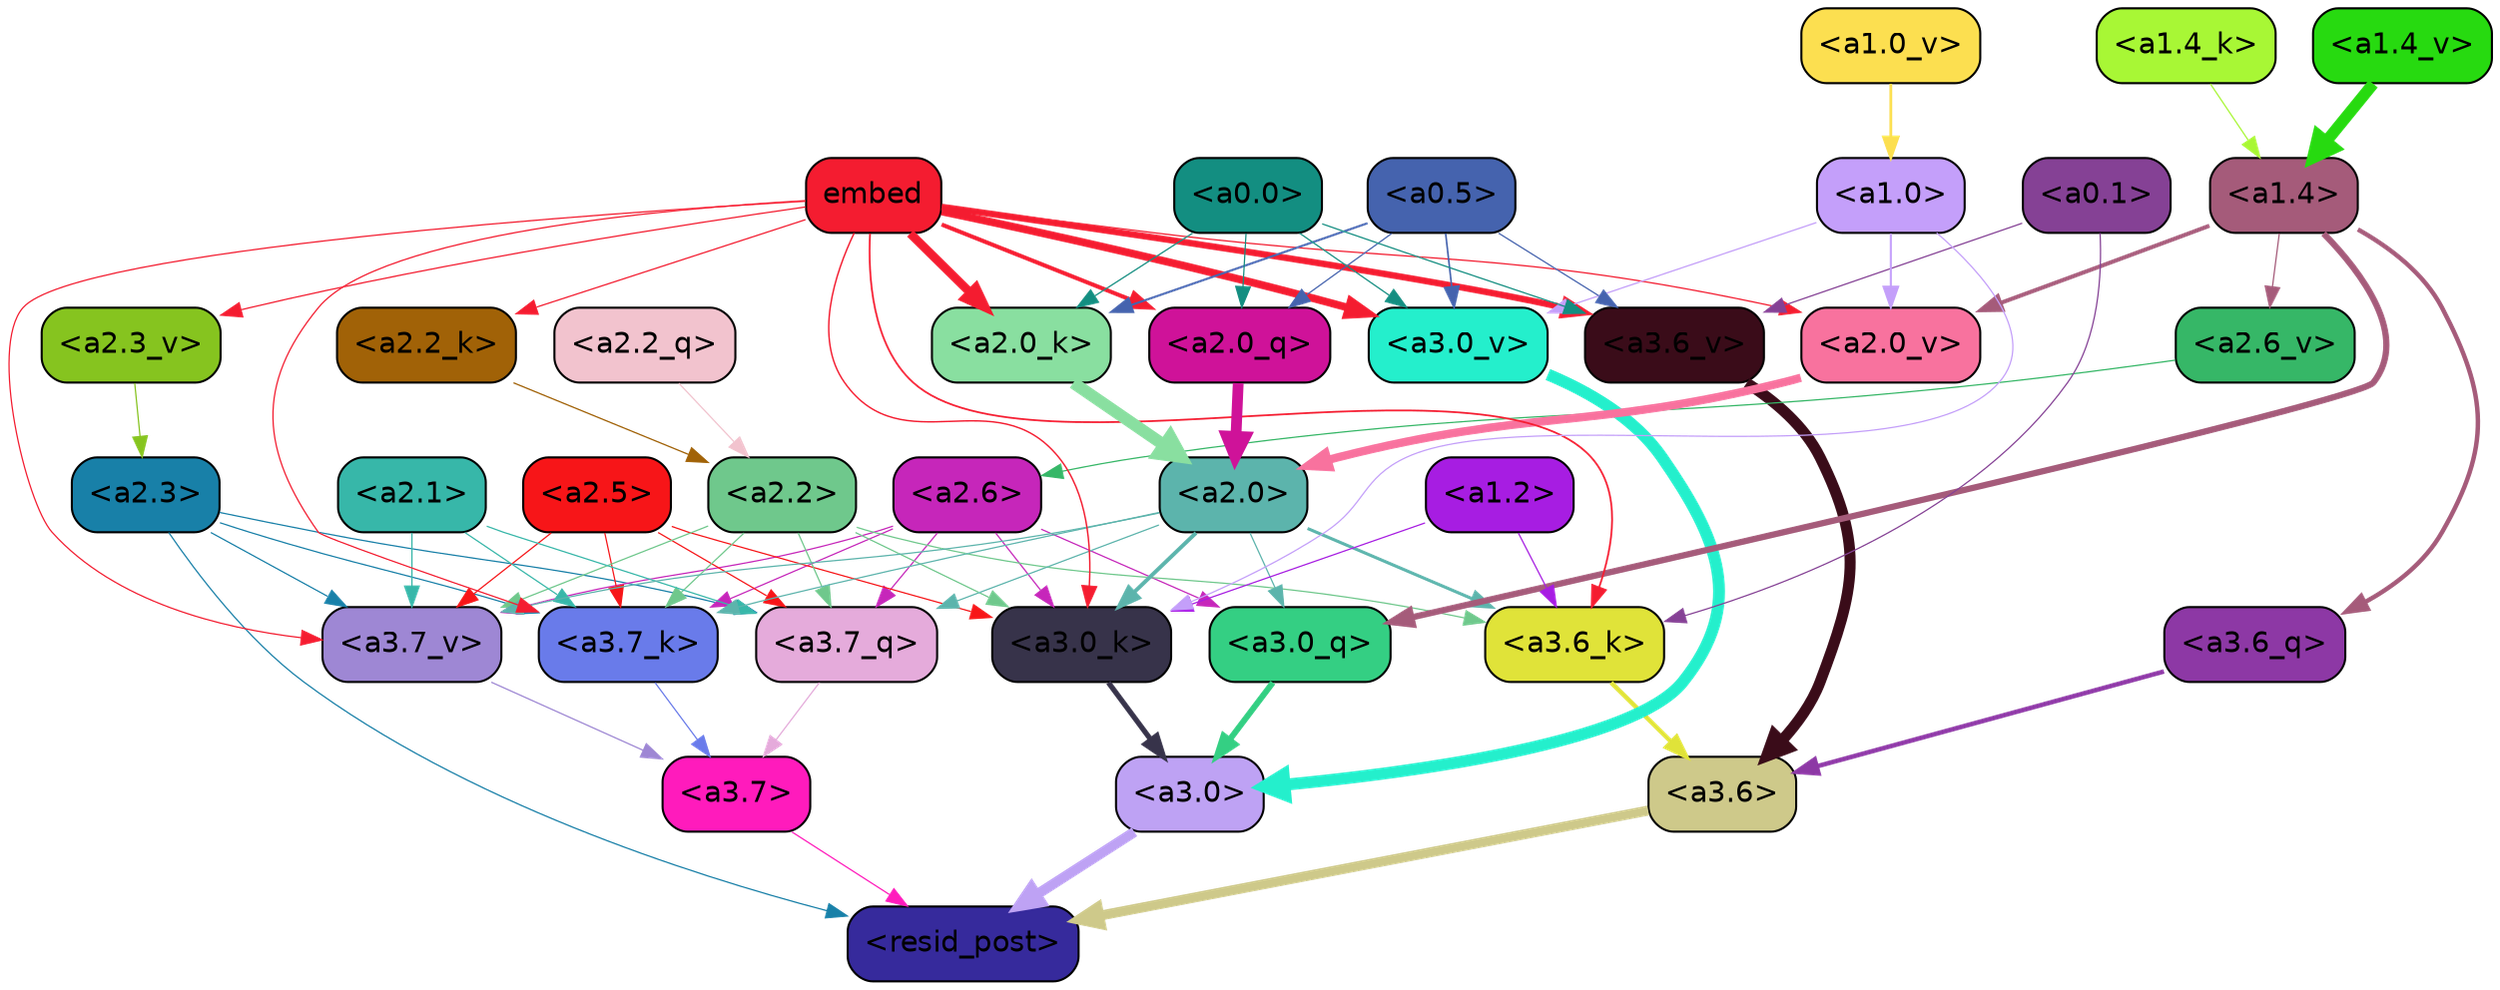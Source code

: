 strict digraph "" {
	graph [bgcolor=transparent,
		layout=dot,
		overlap=false,
		splines=true
	];
	"<a3.7>"	[color=black,
		fillcolor="#ff1bbc",
		fontname=Helvetica,
		shape=box,
		style="filled, rounded"];
	"<resid_post>"	[color=black,
		fillcolor="#362a9c",
		fontname=Helvetica,
		shape=box,
		style="filled, rounded"];
	"<a3.7>" -> "<resid_post>"	[color="#ff1bbc",
		penwidth=0.6];
	"<a3.6>"	[color=black,
		fillcolor="#cec98a",
		fontname=Helvetica,
		shape=box,
		style="filled, rounded"];
	"<a3.6>" -> "<resid_post>"	[color="#cec98a",
		penwidth=4.7534414529800415];
	"<a3.0>"	[color=black,
		fillcolor="#bea2f4",
		fontname=Helvetica,
		shape=box,
		style="filled, rounded"];
	"<a3.0>" -> "<resid_post>"	[color="#bea2f4",
		penwidth=4.898576855659485];
	"<a2.3>"	[color=black,
		fillcolor="#1880a8",
		fontname=Helvetica,
		shape=box,
		style="filled, rounded"];
	"<a2.3>" -> "<resid_post>"	[color="#1880a8",
		penwidth=0.6];
	"<a3.7_q>"	[color=black,
		fillcolor="#e5abdb",
		fontname=Helvetica,
		shape=box,
		style="filled, rounded"];
	"<a2.3>" -> "<a3.7_q>"	[color="#1880a8",
		penwidth=0.6];
	"<a3.7_k>"	[color=black,
		fillcolor="#697bea",
		fontname=Helvetica,
		shape=box,
		style="filled, rounded"];
	"<a2.3>" -> "<a3.7_k>"	[color="#1880a8",
		penwidth=0.6];
	"<a3.7_v>"	[color=black,
		fillcolor="#9e87d4",
		fontname=Helvetica,
		shape=box,
		style="filled, rounded"];
	"<a2.3>" -> "<a3.7_v>"	[color="#1880a8",
		penwidth=0.6];
	"<a3.7_q>" -> "<a3.7>"	[color="#e5abdb",
		penwidth=0.6];
	"<a3.6_q>"	[color=black,
		fillcolor="#8d38a5",
		fontname=Helvetica,
		shape=box,
		style="filled, rounded"];
	"<a3.6_q>" -> "<a3.6>"	[color="#8d38a5",
		penwidth=2.160832464694977];
	"<a3.0_q>"	[color=black,
		fillcolor="#34cf83",
		fontname=Helvetica,
		shape=box,
		style="filled, rounded"];
	"<a3.0_q>" -> "<a3.0>"	[color="#34cf83",
		penwidth=2.870753765106201];
	"<a3.7_k>" -> "<a3.7>"	[color="#697bea",
		penwidth=0.6];
	"<a3.6_k>"	[color=black,
		fillcolor="#e0e339",
		fontname=Helvetica,
		shape=box,
		style="filled, rounded"];
	"<a3.6_k>" -> "<a3.6>"	[color="#e0e339",
		penwidth=2.13908451795578];
	"<a3.0_k>"	[color=black,
		fillcolor="#37334a",
		fontname=Helvetica,
		shape=box,
		style="filled, rounded"];
	"<a3.0_k>" -> "<a3.0>"	[color="#37334a",
		penwidth=2.520303964614868];
	"<a3.7_v>" -> "<a3.7>"	[color="#9e87d4",
		penwidth=0.6];
	"<a3.6_v>"	[color=black,
		fillcolor="#3a0c19",
		fontname=Helvetica,
		shape=box,
		style="filled, rounded"];
	"<a3.6_v>" -> "<a3.6>"	[color="#3a0c19",
		penwidth=5.297133803367615];
	"<a3.0_v>"	[color=black,
		fillcolor="#24efcc",
		fontname=Helvetica,
		shape=box,
		style="filled, rounded"];
	"<a3.0_v>" -> "<a3.0>"	[color="#24efcc",
		penwidth=5.680712580680847];
	"<a2.6>"	[color=black,
		fillcolor="#c626ba",
		fontname=Helvetica,
		shape=box,
		style="filled, rounded"];
	"<a2.6>" -> "<a3.7_q>"	[color="#c626ba",
		penwidth=0.6];
	"<a2.6>" -> "<a3.0_q>"	[color="#c626ba",
		penwidth=0.6];
	"<a2.6>" -> "<a3.7_k>"	[color="#c626ba",
		penwidth=0.6];
	"<a2.6>" -> "<a3.0_k>"	[color="#c626ba",
		penwidth=0.6];
	"<a2.6>" -> "<a3.7_v>"	[color="#c626ba",
		penwidth=0.6];
	"<a2.5>"	[color=black,
		fillcolor="#f71518",
		fontname=Helvetica,
		shape=box,
		style="filled, rounded"];
	"<a2.5>" -> "<a3.7_q>"	[color="#f71518",
		penwidth=0.6];
	"<a2.5>" -> "<a3.7_k>"	[color="#f71518",
		penwidth=0.6];
	"<a2.5>" -> "<a3.0_k>"	[color="#f71518",
		penwidth=0.6];
	"<a2.5>" -> "<a3.7_v>"	[color="#f71518",
		penwidth=0.6];
	"<a2.2>"	[color=black,
		fillcolor="#6fc88c",
		fontname=Helvetica,
		shape=box,
		style="filled, rounded"];
	"<a2.2>" -> "<a3.7_q>"	[color="#6fc88c",
		penwidth=0.6];
	"<a2.2>" -> "<a3.7_k>"	[color="#6fc88c",
		penwidth=0.6];
	"<a2.2>" -> "<a3.6_k>"	[color="#6fc88c",
		penwidth=0.6];
	"<a2.2>" -> "<a3.0_k>"	[color="#6fc88c",
		penwidth=0.6];
	"<a2.2>" -> "<a3.7_v>"	[color="#6fc88c",
		penwidth=0.6];
	"<a2.1>"	[color=black,
		fillcolor="#37b7a9",
		fontname=Helvetica,
		shape=box,
		style="filled, rounded"];
	"<a2.1>" -> "<a3.7_q>"	[color="#37b7a9",
		penwidth=0.6];
	"<a2.1>" -> "<a3.7_k>"	[color="#37b7a9",
		penwidth=0.6];
	"<a2.1>" -> "<a3.7_v>"	[color="#37b7a9",
		penwidth=0.6];
	"<a2.0>"	[color=black,
		fillcolor="#5cb4ac",
		fontname=Helvetica,
		shape=box,
		style="filled, rounded"];
	"<a2.0>" -> "<a3.7_q>"	[color="#5cb4ac",
		penwidth=0.6];
	"<a2.0>" -> "<a3.0_q>"	[color="#5cb4ac",
		penwidth=0.6];
	"<a2.0>" -> "<a3.7_k>"	[color="#5cb4ac",
		penwidth=0.6];
	"<a2.0>" -> "<a3.6_k>"	[color="#5cb4ac",
		penwidth=1.4784413101151586];
	"<a2.0>" -> "<a3.0_k>"	[color="#5cb4ac",
		penwidth=1.8858084231615067];
	"<a2.0>" -> "<a3.7_v>"	[color="#5cb4ac",
		penwidth=0.6];
	"<a1.4>"	[color=black,
		fillcolor="#a55b7a",
		fontname=Helvetica,
		shape=box,
		style="filled, rounded"];
	"<a1.4>" -> "<a3.6_q>"	[color="#a55b7a",
		penwidth=2.149975523352623];
	"<a1.4>" -> "<a3.0_q>"	[color="#a55b7a",
		penwidth=3.0018038749694824];
	"<a2.6_v>"	[color=black,
		fillcolor="#36b767",
		fontname=Helvetica,
		shape=box,
		style="filled, rounded"];
	"<a1.4>" -> "<a2.6_v>"	[color="#a55b7a",
		penwidth=0.6];
	"<a2.0_v>"	[color=black,
		fillcolor="#f8729e",
		fontname=Helvetica,
		shape=box,
		style="filled, rounded"];
	"<a1.4>" -> "<a2.0_v>"	[color="#a55b7a",
		penwidth=1.925402581691742];
	embed	[color=black,
		fillcolor="#f41c30",
		fontname=Helvetica,
		shape=box,
		style="filled, rounded"];
	embed -> "<a3.7_k>"	[color="#f41c30",
		penwidth=0.6];
	embed -> "<a3.6_k>"	[color="#f41c30",
		penwidth=0.8552796393632889];
	embed -> "<a3.0_k>"	[color="#f41c30",
		penwidth=0.691851794719696];
	embed -> "<a3.7_v>"	[color="#f41c30",
		penwidth=0.6];
	embed -> "<a3.6_v>"	[color="#f41c30",
		penwidth=3.067279100418091];
	embed -> "<a3.0_v>"	[color="#f41c30",
		penwidth=3.6927278637886047];
	"<a2.0_q>"	[color=black,
		fillcolor="#cf1299",
		fontname=Helvetica,
		shape=box,
		style="filled, rounded"];
	embed -> "<a2.0_q>"	[color="#f41c30",
		penwidth=1.944248914718628];
	"<a2.2_k>"	[color=black,
		fillcolor="#a16207",
		fontname=Helvetica,
		shape=box,
		style="filled, rounded"];
	embed -> "<a2.2_k>"	[color="#f41c30",
		penwidth=0.6];
	"<a2.0_k>"	[color=black,
		fillcolor="#89dfa0",
		fontname=Helvetica,
		shape=box,
		style="filled, rounded"];
	embed -> "<a2.0_k>"	[color="#f41c30",
		penwidth=4.198909968137741];
	"<a2.3_v>"	[color=black,
		fillcolor="#86c41f",
		fontname=Helvetica,
		shape=box,
		style="filled, rounded"];
	embed -> "<a2.3_v>"	[color="#f41c30",
		penwidth=0.6];
	embed -> "<a2.0_v>"	[color="#f41c30",
		penwidth=0.6];
	"<a1.2>"	[color=black,
		fillcolor="#a71de2",
		fontname=Helvetica,
		shape=box,
		style="filled, rounded"];
	"<a1.2>" -> "<a3.6_k>"	[color="#a71de2",
		penwidth=0.6];
	"<a1.2>" -> "<a3.0_k>"	[color="#a71de2",
		penwidth=0.6];
	"<a0.1>"	[color=black,
		fillcolor="#854195",
		fontname=Helvetica,
		shape=box,
		style="filled, rounded"];
	"<a0.1>" -> "<a3.6_k>"	[color="#854195",
		penwidth=0.6];
	"<a0.1>" -> "<a3.6_v>"	[color="#854195",
		penwidth=0.6];
	"<a1.0>"	[color=black,
		fillcolor="#c49ffa",
		fontname=Helvetica,
		shape=box,
		style="filled, rounded"];
	"<a1.0>" -> "<a3.0_k>"	[color="#c49ffa",
		penwidth=0.6];
	"<a1.0>" -> "<a3.0_v>"	[color="#c49ffa",
		penwidth=0.6];
	"<a1.0>" -> "<a2.0_v>"	[color="#c49ffa",
		penwidth=0.9920598268508911];
	"<a0.5>"	[color=black,
		fillcolor="#4563ae",
		fontname=Helvetica,
		shape=box,
		style="filled, rounded"];
	"<a0.5>" -> "<a3.6_v>"	[color="#4563ae",
		penwidth=0.6];
	"<a0.5>" -> "<a3.0_v>"	[color="#4563ae",
		penwidth=0.8028683364391327];
	"<a0.5>" -> "<a2.0_q>"	[color="#4563ae",
		penwidth=0.6];
	"<a0.5>" -> "<a2.0_k>"	[color="#4563ae",
		penwidth=0.9883035719394684];
	"<a0.0>"	[color=black,
		fillcolor="#138e81",
		fontname=Helvetica,
		shape=box,
		style="filled, rounded"];
	"<a0.0>" -> "<a3.6_v>"	[color="#138e81",
		penwidth=0.6];
	"<a0.0>" -> "<a3.0_v>"	[color="#138e81",
		penwidth=0.6];
	"<a0.0>" -> "<a2.0_q>"	[color="#138e81",
		penwidth=0.6];
	"<a0.0>" -> "<a2.0_k>"	[color="#138e81",
		penwidth=0.6];
	"<a2.2_q>"	[color=black,
		fillcolor="#f2c3ce",
		fontname=Helvetica,
		shape=box,
		style="filled, rounded"];
	"<a2.2_q>" -> "<a2.2>"	[color="#f2c3ce",
		penwidth=0.6];
	"<a2.0_q>" -> "<a2.0>"	[color="#cf1299",
		penwidth=5.1847569942474365];
	"<a2.2_k>" -> "<a2.2>"	[color="#a16207",
		penwidth=0.6149471998214722];
	"<a2.0_k>" -> "<a2.0>"	[color="#89dfa0",
		penwidth=5.773491740226746];
	"<a2.6_v>" -> "<a2.6>"	[color="#36b767",
		penwidth=0.6];
	"<a2.3_v>" -> "<a2.3>"	[color="#86c41f",
		penwidth=0.6];
	"<a2.0_v>" -> "<a2.0>"	[color="#f8729e",
		penwidth=3.9731863737106323];
	"<a1.4_k>"	[color=black,
		fillcolor="#a8f735",
		fontname=Helvetica,
		shape=box,
		style="filled, rounded"];
	"<a1.4_k>" -> "<a1.4>"	[color="#a8f735",
		penwidth=0.6];
	"<a1.4_v>"	[color=black,
		fillcolor="#27da10",
		fontname=Helvetica,
		shape=box,
		style="filled, rounded"];
	"<a1.4_v>" -> "<a1.4>"	[color="#27da10",
		penwidth=5.565408229827881];
	"<a1.0_v>"	[color=black,
		fillcolor="#fcdf50",
		fontname=Helvetica,
		shape=box,
		style="filled, rounded"];
	"<a1.0_v>" -> "<a1.0>"	[color="#fcdf50",
		penwidth=1.3358666002750397];
}
